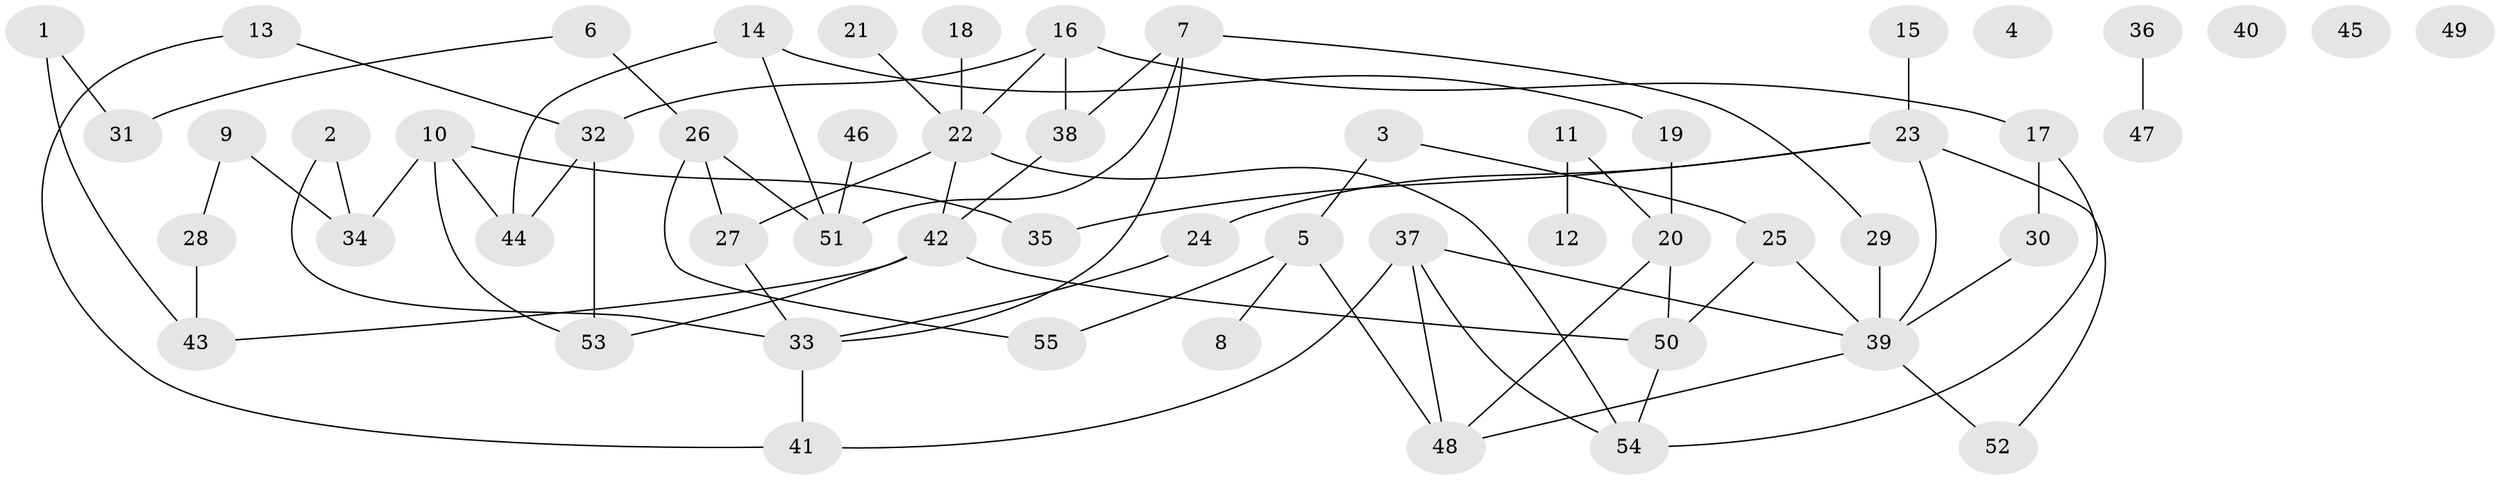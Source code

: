 // coarse degree distribution, {2: 0.30303030303030304, 3: 0.18181818181818182, 0: 0.15151515151515152, 4: 0.06060606060606061, 9: 0.06060606060606061, 5: 0.06060606060606061, 1: 0.15151515151515152, 7: 0.030303030303030304}
// Generated by graph-tools (version 1.1) at 2025/16/03/04/25 18:16:40]
// undirected, 55 vertices, 73 edges
graph export_dot {
graph [start="1"]
  node [color=gray90,style=filled];
  1;
  2;
  3;
  4;
  5;
  6;
  7;
  8;
  9;
  10;
  11;
  12;
  13;
  14;
  15;
  16;
  17;
  18;
  19;
  20;
  21;
  22;
  23;
  24;
  25;
  26;
  27;
  28;
  29;
  30;
  31;
  32;
  33;
  34;
  35;
  36;
  37;
  38;
  39;
  40;
  41;
  42;
  43;
  44;
  45;
  46;
  47;
  48;
  49;
  50;
  51;
  52;
  53;
  54;
  55;
  1 -- 31;
  1 -- 43;
  2 -- 33;
  2 -- 34;
  3 -- 5;
  3 -- 25;
  5 -- 8;
  5 -- 48;
  5 -- 55;
  6 -- 26;
  6 -- 31;
  7 -- 29;
  7 -- 33;
  7 -- 38;
  7 -- 51;
  9 -- 28;
  9 -- 34;
  10 -- 34;
  10 -- 35;
  10 -- 44;
  10 -- 53;
  11 -- 12;
  11 -- 20;
  13 -- 32;
  13 -- 41;
  14 -- 19;
  14 -- 44;
  14 -- 51;
  15 -- 23;
  16 -- 17;
  16 -- 22;
  16 -- 32;
  16 -- 38;
  17 -- 30;
  17 -- 54;
  18 -- 22;
  19 -- 20;
  20 -- 48;
  20 -- 50;
  21 -- 22;
  22 -- 27;
  22 -- 42;
  22 -- 54;
  23 -- 24;
  23 -- 35;
  23 -- 39;
  23 -- 52;
  24 -- 33;
  25 -- 39;
  25 -- 50;
  26 -- 27;
  26 -- 51;
  26 -- 55;
  27 -- 33;
  28 -- 43;
  29 -- 39;
  30 -- 39;
  32 -- 44;
  32 -- 53;
  33 -- 41;
  36 -- 47;
  37 -- 39;
  37 -- 41;
  37 -- 48;
  37 -- 54;
  38 -- 42;
  39 -- 48;
  39 -- 52;
  42 -- 43;
  42 -- 50;
  42 -- 53;
  46 -- 51;
  50 -- 54;
}
